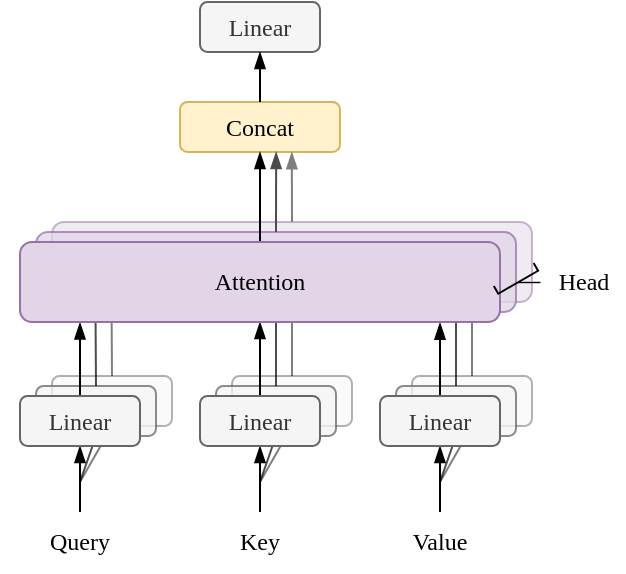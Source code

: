 <mxfile version="26.1.3">
  <diagram name="第 1 页" id="eT8KeEZXA3bwqJcMABjN">
    <mxGraphModel dx="682" dy="455" grid="1" gridSize="10" guides="1" tooltips="1" connect="1" arrows="1" fold="1" page="1" pageScale="1" pageWidth="827" pageHeight="1169" math="1" shadow="0">
      <root>
        <mxCell id="0" />
        <mxCell id="1" parent="0" />
        <mxCell id="4QQ-ZEQ1b0znX0H3XV6B-24" value="" style="rounded=1;whiteSpace=wrap;html=1;fillColor=#f5f5f5;fontColor=#333333;strokeColor=#666666;opacity=50;fontFamily=Times New Roman;fontSize=12;" parent="1" vertex="1">
          <mxGeometry x="186" y="527" width="60" height="25" as="geometry" />
        </mxCell>
        <mxCell id="4QQ-ZEQ1b0znX0H3XV6B-32" value="" style="rounded=1;whiteSpace=wrap;html=1;fillColor=#e1d5e7;strokeColor=#9673a6;opacity=50;fontFamily=Times New Roman;fontSize=12;" parent="1" vertex="1">
          <mxGeometry x="186" y="450" width="240" height="40" as="geometry" />
        </mxCell>
        <mxCell id="4QQ-ZEQ1b0znX0H3XV6B-23" value="" style="rounded=1;whiteSpace=wrap;html=1;fillColor=#f5f5f5;fontColor=#333333;strokeColor=#666666;opacity=75;fontFamily=Times New Roman;fontSize=12;" parent="1" vertex="1">
          <mxGeometry x="178" y="532" width="60" height="25" as="geometry" />
        </mxCell>
        <mxCell id="4QQ-ZEQ1b0znX0H3XV6B-25" value="" style="rounded=1;whiteSpace=wrap;html=1;fillColor=#f5f5f5;fontColor=#333333;strokeColor=#666666;opacity=50;fontFamily=Times New Roman;fontSize=12;" parent="1" vertex="1">
          <mxGeometry x="276" y="527" width="60" height="25" as="geometry" />
        </mxCell>
        <mxCell id="4QQ-ZEQ1b0znX0H3XV6B-26" value="" style="rounded=1;whiteSpace=wrap;html=1;fillColor=#f5f5f5;fontColor=#333333;strokeColor=#666666;opacity=75;fontFamily=Times New Roman;fontSize=12;" parent="1" vertex="1">
          <mxGeometry x="268" y="532" width="60" height="25" as="geometry" />
        </mxCell>
        <mxCell id="4QQ-ZEQ1b0znX0H3XV6B-28" value="" style="rounded=1;whiteSpace=wrap;html=1;fillColor=#f5f5f5;fontColor=#333333;strokeColor=#666666;opacity=50;fontFamily=Times New Roman;fontSize=12;" parent="1" vertex="1">
          <mxGeometry x="366" y="527" width="60" height="25" as="geometry" />
        </mxCell>
        <mxCell id="4QQ-ZEQ1b0znX0H3XV6B-29" value="" style="rounded=1;whiteSpace=wrap;html=1;fillColor=#f5f5f5;fontColor=#333333;strokeColor=#666666;opacity=75;fontFamily=Times New Roman;fontSize=12;" parent="1" vertex="1">
          <mxGeometry x="358" y="532" width="60" height="25" as="geometry" />
        </mxCell>
        <mxCell id="4QQ-ZEQ1b0znX0H3XV6B-33" value="Query" style="text;html=1;align=center;verticalAlign=middle;whiteSpace=wrap;rounded=0;fontFamily=Times New Roman;fontSize=12;" parent="1" vertex="1">
          <mxGeometry x="160" y="595" width="80" height="30" as="geometry" />
        </mxCell>
        <mxCell id="4QQ-ZEQ1b0znX0H3XV6B-34" value="Key" style="text;html=1;align=center;verticalAlign=middle;whiteSpace=wrap;rounded=0;fontFamily=Times New Roman;fontSize=12;" parent="1" vertex="1">
          <mxGeometry x="250" y="595" width="80" height="30" as="geometry" />
        </mxCell>
        <mxCell id="4QQ-ZEQ1b0znX0H3XV6B-35" value="Value" style="text;html=1;align=center;verticalAlign=middle;whiteSpace=wrap;rounded=0;fontFamily=Times New Roman;fontSize=12;" parent="1" vertex="1">
          <mxGeometry x="340" y="595" width="80" height="30" as="geometry" />
        </mxCell>
        <mxCell id="4QQ-ZEQ1b0znX0H3XV6B-36" value="" style="endArrow=blockThin;html=1;rounded=0;exitX=0.5;exitY=0;exitDx=0;exitDy=0;entryX=0.5;entryY=1;entryDx=0;entryDy=0;endFill=1;fontFamily=Times New Roman;fontSize=12;" parent="1" source="4QQ-ZEQ1b0znX0H3XV6B-33" target="4QQ-ZEQ1b0znX0H3XV6B-16" edge="1">
          <mxGeometry width="50" height="50" relative="1" as="geometry">
            <mxPoint x="230" y="630" as="sourcePoint" />
            <mxPoint x="280" y="580" as="targetPoint" />
          </mxGeometry>
        </mxCell>
        <mxCell id="4QQ-ZEQ1b0znX0H3XV6B-39" value="" style="endArrow=blockThin;html=1;rounded=0;exitX=0.5;exitY=0;exitDx=0;exitDy=0;endFill=1;entryX=0.125;entryY=1.006;entryDx=0;entryDy=0;entryPerimeter=0;fontFamily=Times New Roman;fontSize=12;" parent="1" source="4QQ-ZEQ1b0znX0H3XV6B-16" target="4QQ-ZEQ1b0znX0H3XV6B-15" edge="1">
          <mxGeometry width="50" height="50" relative="1" as="geometry">
            <mxPoint x="209.93" y="527" as="sourcePoint" />
            <mxPoint x="210" y="500" as="targetPoint" />
          </mxGeometry>
        </mxCell>
        <mxCell id="4QQ-ZEQ1b0znX0H3XV6B-40" value="" style="endArrow=none;html=1;rounded=0;exitX=0.5;exitY=0;exitDx=0;exitDy=0;endFill=1;entryX=0.124;entryY=1.008;entryDx=0;entryDy=0;entryPerimeter=0;startFill=0;opacity=70;fontFamily=Times New Roman;fontSize=12;" parent="1" source="4QQ-ZEQ1b0znX0H3XV6B-23" target="4QQ-ZEQ1b0znX0H3XV6B-31" edge="1">
          <mxGeometry width="50" height="50" relative="1" as="geometry">
            <mxPoint x="219.97" y="537" as="sourcePoint" />
            <mxPoint x="220" y="510" as="targetPoint" />
          </mxGeometry>
        </mxCell>
        <mxCell id="4QQ-ZEQ1b0znX0H3XV6B-41" value="" style="endArrow=none;html=1;rounded=0;exitX=0.5;exitY=0;exitDx=0;exitDy=0;endFill=1;entryX=0.124;entryY=1.009;entryDx=0;entryDy=0;entryPerimeter=0;startFill=0;opacity=50;fontFamily=Times New Roman;fontSize=12;" parent="1" source="4QQ-ZEQ1b0znX0H3XV6B-24" target="4QQ-ZEQ1b0znX0H3XV6B-32" edge="1">
          <mxGeometry width="50" height="50" relative="1" as="geometry">
            <mxPoint x="230" y="517" as="sourcePoint" />
            <mxPoint x="230" y="480" as="targetPoint" />
          </mxGeometry>
        </mxCell>
        <mxCell id="4QQ-ZEQ1b0znX0H3XV6B-31" value="" style="rounded=1;whiteSpace=wrap;html=1;fillColor=#e1d5e7;strokeColor=#9673a6;opacity=75;fontFamily=Times New Roman;fontSize=12;" parent="1" vertex="1">
          <mxGeometry x="178" y="455" width="240" height="40" as="geometry" />
        </mxCell>
        <mxCell id="4QQ-ZEQ1b0znX0H3XV6B-42" value="" style="endArrow=blockThin;html=1;rounded=0;exitX=0.5;exitY=0;exitDx=0;exitDy=0;endFill=1;entryX=0.5;entryY=1;entryDx=0;entryDy=0;fontFamily=Times New Roman;fontSize=12;" parent="1" source="4QQ-ZEQ1b0znX0H3XV6B-27" target="4QQ-ZEQ1b0znX0H3XV6B-15" edge="1">
          <mxGeometry width="50" height="50" relative="1" as="geometry">
            <mxPoint x="309.94" y="537" as="sourcePoint" />
            <mxPoint x="309.94" y="500" as="targetPoint" />
          </mxGeometry>
        </mxCell>
        <mxCell id="4QQ-ZEQ1b0znX0H3XV6B-43" value="" style="endArrow=none;html=1;rounded=0;exitX=0.5;exitY=0;exitDx=0;exitDy=0;endFill=1;entryX=0.5;entryY=1;entryDx=0;entryDy=0;startFill=0;opacity=70;fontFamily=Times New Roman;fontSize=12;" parent="1" source="4QQ-ZEQ1b0znX0H3XV6B-26" target="4QQ-ZEQ1b0znX0H3XV6B-31" edge="1">
          <mxGeometry width="50" height="50" relative="1" as="geometry">
            <mxPoint x="314.94" y="532" as="sourcePoint" />
            <mxPoint x="314.94" y="495" as="targetPoint" />
          </mxGeometry>
        </mxCell>
        <mxCell id="4QQ-ZEQ1b0znX0H3XV6B-44" value="" style="endArrow=none;html=1;rounded=0;exitX=0.5;exitY=0;exitDx=0;exitDy=0;endFill=1;entryX=0.5;entryY=1;entryDx=0;entryDy=0;startFill=0;opacity=50;fontFamily=Times New Roman;fontSize=12;" parent="1" source="4QQ-ZEQ1b0znX0H3XV6B-25" target="4QQ-ZEQ1b0znX0H3XV6B-32" edge="1">
          <mxGeometry width="50" height="50" relative="1" as="geometry">
            <mxPoint x="319.94" y="527" as="sourcePoint" />
            <mxPoint x="319.94" y="490" as="targetPoint" />
          </mxGeometry>
        </mxCell>
        <mxCell id="4QQ-ZEQ1b0znX0H3XV6B-45" value="" style="endArrow=blockThin;html=1;rounded=0;exitX=0.5;exitY=0;exitDx=0;exitDy=0;endFill=1;entryX=0.875;entryY=1.008;entryDx=0;entryDy=0;entryPerimeter=0;fontFamily=Times New Roman;fontSize=12;" parent="1" source="4QQ-ZEQ1b0znX0H3XV6B-30" target="4QQ-ZEQ1b0znX0H3XV6B-15" edge="1">
          <mxGeometry width="50" height="50" relative="1" as="geometry">
            <mxPoint x="409.94" y="537" as="sourcePoint" />
            <mxPoint x="409.94" y="500" as="targetPoint" />
          </mxGeometry>
        </mxCell>
        <mxCell id="4QQ-ZEQ1b0znX0H3XV6B-46" value="" style="endArrow=none;html=1;rounded=0;exitX=0.5;exitY=0;exitDx=0;exitDy=0;endFill=1;entryX=0.875;entryY=0.994;entryDx=0;entryDy=0;startFill=0;entryPerimeter=0;opacity=70;fontFamily=Times New Roman;fontSize=12;" parent="1" source="4QQ-ZEQ1b0znX0H3XV6B-29" target="4QQ-ZEQ1b0znX0H3XV6B-31" edge="1">
          <mxGeometry width="50" height="50" relative="1" as="geometry">
            <mxPoint x="414.94" y="532" as="sourcePoint" />
            <mxPoint x="414.94" y="495" as="targetPoint" />
          </mxGeometry>
        </mxCell>
        <mxCell id="4QQ-ZEQ1b0znX0H3XV6B-47" value="" style="endArrow=none;html=1;rounded=0;exitX=0.5;exitY=0;exitDx=0;exitDy=0;endFill=1;entryX=0.875;entryY=1.004;entryDx=0;entryDy=0;startFill=0;entryPerimeter=0;opacity=50;fontFamily=Times New Roman;fontSize=12;" parent="1" source="4QQ-ZEQ1b0znX0H3XV6B-28" target="4QQ-ZEQ1b0znX0H3XV6B-32" edge="1">
          <mxGeometry width="50" height="50" relative="1" as="geometry">
            <mxPoint x="419.94" y="527" as="sourcePoint" />
            <mxPoint x="419.94" y="490" as="targetPoint" />
          </mxGeometry>
        </mxCell>
        <mxCell id="4QQ-ZEQ1b0znX0H3XV6B-48" value="Concat" style="rounded=1;whiteSpace=wrap;html=1;fillColor=#fff2cc;strokeColor=#d6b656;fontFamily=Times New Roman;fontSize=12;" parent="1" vertex="1">
          <mxGeometry x="250" y="390" width="80" height="25" as="geometry" />
        </mxCell>
        <mxCell id="4QQ-ZEQ1b0znX0H3XV6B-49" value="" style="endArrow=blockThin;html=1;rounded=0;exitX=0.5;exitY=0;exitDx=0;exitDy=0;endFill=1;entryX=0.5;entryY=1;entryDx=0;entryDy=0;fontFamily=Times New Roman;fontSize=12;" parent="1" source="4QQ-ZEQ1b0znX0H3XV6B-15" target="4QQ-ZEQ1b0znX0H3XV6B-48" edge="1">
          <mxGeometry width="50" height="50" relative="1" as="geometry">
            <mxPoint x="255" y="437" as="sourcePoint" />
            <mxPoint x="255" y="400" as="targetPoint" />
          </mxGeometry>
        </mxCell>
        <mxCell id="4QQ-ZEQ1b0znX0H3XV6B-50" value="" style="endArrow=blockThin;html=1;rounded=0;exitX=0.5;exitY=0;exitDx=0;exitDy=0;endFill=1;entryX=0.601;entryY=1;entryDx=0;entryDy=0;entryPerimeter=0;curved=0;strokeColor=light-dark(#4c4c4c, #686868);fontFamily=Times New Roman;fontSize=12;" parent="1" source="4QQ-ZEQ1b0znX0H3XV6B-31" target="4QQ-ZEQ1b0znX0H3XV6B-48" edge="1">
          <mxGeometry width="50" height="50" relative="1" as="geometry">
            <mxPoint x="319.94" y="455" as="sourcePoint" />
            <mxPoint x="319.94" y="410" as="targetPoint" />
          </mxGeometry>
        </mxCell>
        <mxCell id="4QQ-ZEQ1b0znX0H3XV6B-51" value="" style="endArrow=blockThin;html=1;rounded=0;exitX=0.5;exitY=0;exitDx=0;exitDy=0;endFill=1;entryX=0.699;entryY=1.004;entryDx=0;entryDy=0;entryPerimeter=0;strokeColor=light-dark(#7f7f7f, #ededed);fontFamily=Times New Roman;fontSize=12;" parent="1" source="4QQ-ZEQ1b0znX0H3XV6B-32" target="4QQ-ZEQ1b0znX0H3XV6B-48" edge="1">
          <mxGeometry width="50" height="50" relative="1" as="geometry">
            <mxPoint x="325" y="465" as="sourcePoint" />
            <mxPoint x="325" y="425" as="targetPoint" />
          </mxGeometry>
        </mxCell>
        <mxCell id="4QQ-ZEQ1b0znX0H3XV6B-15" value="Attention" style="rounded=1;whiteSpace=wrap;html=1;fillColor=#e1d5e7;strokeColor=#9673a6;fontFamily=Times New Roman;fontSize=12;" parent="1" vertex="1">
          <mxGeometry x="170" y="460" width="240" height="40" as="geometry" />
        </mxCell>
        <mxCell id="4QQ-ZEQ1b0znX0H3XV6B-52" value="Linear" style="rounded=1;whiteSpace=wrap;html=1;fillColor=#f5f5f5;fontColor=#333333;strokeColor=#666666;fontFamily=Times New Roman;fontSize=12;" parent="1" vertex="1">
          <mxGeometry x="260" y="340" width="60" height="25" as="geometry" />
        </mxCell>
        <mxCell id="4QQ-ZEQ1b0znX0H3XV6B-54" value="" style="endArrow=blockThin;html=1;rounded=0;exitX=0.5;exitY=0;exitDx=0;exitDy=0;endFill=1;entryX=0.5;entryY=1;entryDx=0;entryDy=0;fontFamily=Times New Roman;fontSize=12;" parent="1" source="4QQ-ZEQ1b0znX0H3XV6B-48" target="4QQ-ZEQ1b0znX0H3XV6B-52" edge="1">
          <mxGeometry width="50" height="50" relative="1" as="geometry">
            <mxPoint x="340" y="375" as="sourcePoint" />
            <mxPoint x="340" y="330" as="targetPoint" />
          </mxGeometry>
        </mxCell>
        <mxCell id="4QQ-ZEQ1b0znX0H3XV6B-55" value="" style="endArrow=none;html=1;rounded=0;exitX=0.5;exitY=0;exitDx=0;exitDy=0;entryX=0.5;entryY=1;entryDx=0;entryDy=0;endFill=1;startFill=0;opacity=70;fontFamily=Times New Roman;fontSize=12;" parent="1" source="4QQ-ZEQ1b0znX0H3XV6B-33" target="4QQ-ZEQ1b0znX0H3XV6B-23" edge="1">
          <mxGeometry width="50" height="50" relative="1" as="geometry">
            <mxPoint x="210" y="605" as="sourcePoint" />
            <mxPoint x="210" y="572" as="targetPoint" />
            <Array as="points">
              <mxPoint x="200" y="580" />
            </Array>
          </mxGeometry>
        </mxCell>
        <mxCell id="4QQ-ZEQ1b0znX0H3XV6B-56" value="" style="endArrow=none;html=1;rounded=0;exitX=0.5;exitY=0;exitDx=0;exitDy=0;entryX=0.5;entryY=1;entryDx=0;entryDy=0;endFill=1;startFill=0;opacity=50;fontFamily=Times New Roman;fontSize=12;" parent="1" source="4QQ-ZEQ1b0znX0H3XV6B-33" target="4QQ-ZEQ1b0znX0H3XV6B-24" edge="1">
          <mxGeometry width="50" height="50" relative="1" as="geometry">
            <mxPoint x="210" y="605" as="sourcePoint" />
            <mxPoint x="218" y="567" as="targetPoint" />
            <Array as="points">
              <mxPoint x="200" y="580" />
            </Array>
          </mxGeometry>
        </mxCell>
        <mxCell id="4QQ-ZEQ1b0znX0H3XV6B-16" value="Linear" style="rounded=1;whiteSpace=wrap;html=1;fillColor=#f5f5f5;fontColor=#333333;strokeColor=#666666;fontFamily=Times New Roman;fontSize=12;" parent="1" vertex="1">
          <mxGeometry x="170" y="537" width="60" height="25" as="geometry" />
        </mxCell>
        <mxCell id="4QQ-ZEQ1b0znX0H3XV6B-57" value="" style="endArrow=blockThin;html=1;rounded=0;exitX=0.5;exitY=0;exitDx=0;exitDy=0;entryX=0.5;entryY=1;entryDx=0;entryDy=0;endFill=1;fontFamily=Times New Roman;fontSize=12;" parent="1" edge="1">
          <mxGeometry width="50" height="50" relative="1" as="geometry">
            <mxPoint x="290" y="595" as="sourcePoint" />
            <mxPoint x="290" y="562" as="targetPoint" />
          </mxGeometry>
        </mxCell>
        <mxCell id="4QQ-ZEQ1b0znX0H3XV6B-58" value="" style="endArrow=none;html=1;rounded=0;exitX=0.5;exitY=0;exitDx=0;exitDy=0;entryX=0.5;entryY=1;entryDx=0;entryDy=0;endFill=1;startFill=0;opacity=70;fontFamily=Times New Roman;fontSize=12;" parent="1" edge="1">
          <mxGeometry width="50" height="50" relative="1" as="geometry">
            <mxPoint x="290" y="595" as="sourcePoint" />
            <mxPoint x="298" y="557" as="targetPoint" />
            <Array as="points">
              <mxPoint x="290" y="580" />
            </Array>
          </mxGeometry>
        </mxCell>
        <mxCell id="4QQ-ZEQ1b0znX0H3XV6B-59" value="" style="endArrow=none;html=1;rounded=0;exitX=0.5;exitY=0;exitDx=0;exitDy=0;entryX=0.5;entryY=1;entryDx=0;entryDy=0;endFill=1;startFill=0;opacity=50;fontFamily=Times New Roman;fontSize=12;" parent="1" edge="1">
          <mxGeometry width="50" height="50" relative="1" as="geometry">
            <mxPoint x="290" y="595" as="sourcePoint" />
            <mxPoint x="306" y="552" as="targetPoint" />
            <Array as="points">
              <mxPoint x="290" y="580" />
            </Array>
          </mxGeometry>
        </mxCell>
        <mxCell id="4QQ-ZEQ1b0znX0H3XV6B-60" value="" style="endArrow=blockThin;html=1;rounded=0;exitX=0.5;exitY=0;exitDx=0;exitDy=0;entryX=0.5;entryY=1;entryDx=0;entryDy=0;endFill=1;fontFamily=Times New Roman;fontSize=12;" parent="1" edge="1">
          <mxGeometry width="50" height="50" relative="1" as="geometry">
            <mxPoint x="380" y="595" as="sourcePoint" />
            <mxPoint x="380" y="562" as="targetPoint" />
          </mxGeometry>
        </mxCell>
        <mxCell id="4QQ-ZEQ1b0znX0H3XV6B-61" value="" style="endArrow=none;html=1;rounded=0;exitX=0.5;exitY=0;exitDx=0;exitDy=0;entryX=0.5;entryY=1;entryDx=0;entryDy=0;endFill=1;startFill=0;opacity=70;fontFamily=Times New Roman;fontSize=12;" parent="1" edge="1">
          <mxGeometry width="50" height="50" relative="1" as="geometry">
            <mxPoint x="380" y="595" as="sourcePoint" />
            <mxPoint x="388" y="557" as="targetPoint" />
            <Array as="points">
              <mxPoint x="380" y="580" />
            </Array>
          </mxGeometry>
        </mxCell>
        <mxCell id="4QQ-ZEQ1b0znX0H3XV6B-62" value="" style="endArrow=none;html=1;rounded=0;exitX=0.5;exitY=0;exitDx=0;exitDy=0;entryX=0.5;entryY=1;entryDx=0;entryDy=0;endFill=1;startFill=0;opacity=50;fontFamily=Times New Roman;fontSize=12;" parent="1" edge="1">
          <mxGeometry width="50" height="50" relative="1" as="geometry">
            <mxPoint x="380" y="595" as="sourcePoint" />
            <mxPoint x="396" y="552" as="targetPoint" />
            <Array as="points">
              <mxPoint x="380" y="580" />
            </Array>
          </mxGeometry>
        </mxCell>
        <mxCell id="4QQ-ZEQ1b0znX0H3XV6B-27" value="Linear" style="rounded=1;whiteSpace=wrap;html=1;fillColor=#f5f5f5;fontColor=#333333;strokeColor=#666666;fontFamily=Times New Roman;fontSize=12;" parent="1" vertex="1">
          <mxGeometry x="260" y="537" width="60" height="25" as="geometry" />
        </mxCell>
        <mxCell id="4QQ-ZEQ1b0znX0H3XV6B-30" value="Linear" style="rounded=1;whiteSpace=wrap;html=1;fillColor=#f5f5f5;fontColor=#333333;strokeColor=#666666;fontFamily=Times New Roman;fontSize=12;" parent="1" vertex="1">
          <mxGeometry x="350" y="537" width="60" height="25" as="geometry" />
        </mxCell>
        <mxCell id="4QQ-ZEQ1b0znX0H3XV6B-69" value="" style="shape=partialRectangle;whiteSpace=wrap;html=1;bottom=1;right=1;left=1;top=0;fillColor=none;routingCenterX=-0.5;rotation=-30;fontFamily=Times New Roman;fontSize=12;" parent="1" vertex="1">
          <mxGeometry x="406.6" y="476.47" width="23" height="3.92" as="geometry" />
        </mxCell>
        <mxCell id="4QQ-ZEQ1b0znX0H3XV6B-71" value="" style="endArrow=none;html=1;rounded=0;strokeWidth=0.7;fontFamily=Times New Roman;fontSize=12;" parent="1" edge="1">
          <mxGeometry width="50" height="50" relative="1" as="geometry">
            <mxPoint x="419" y="480" as="sourcePoint" />
            <mxPoint x="430" y="480" as="targetPoint" />
          </mxGeometry>
        </mxCell>
        <mxCell id="4QQ-ZEQ1b0znX0H3XV6B-72" value="Head" style="text;html=1;align=center;verticalAlign=middle;whiteSpace=wrap;rounded=0;fontFamily=Times New Roman;fontSize=12;" parent="1" vertex="1">
          <mxGeometry x="432" y="465" width="40" height="30" as="geometry" />
        </mxCell>
      </root>
    </mxGraphModel>
  </diagram>
</mxfile>

